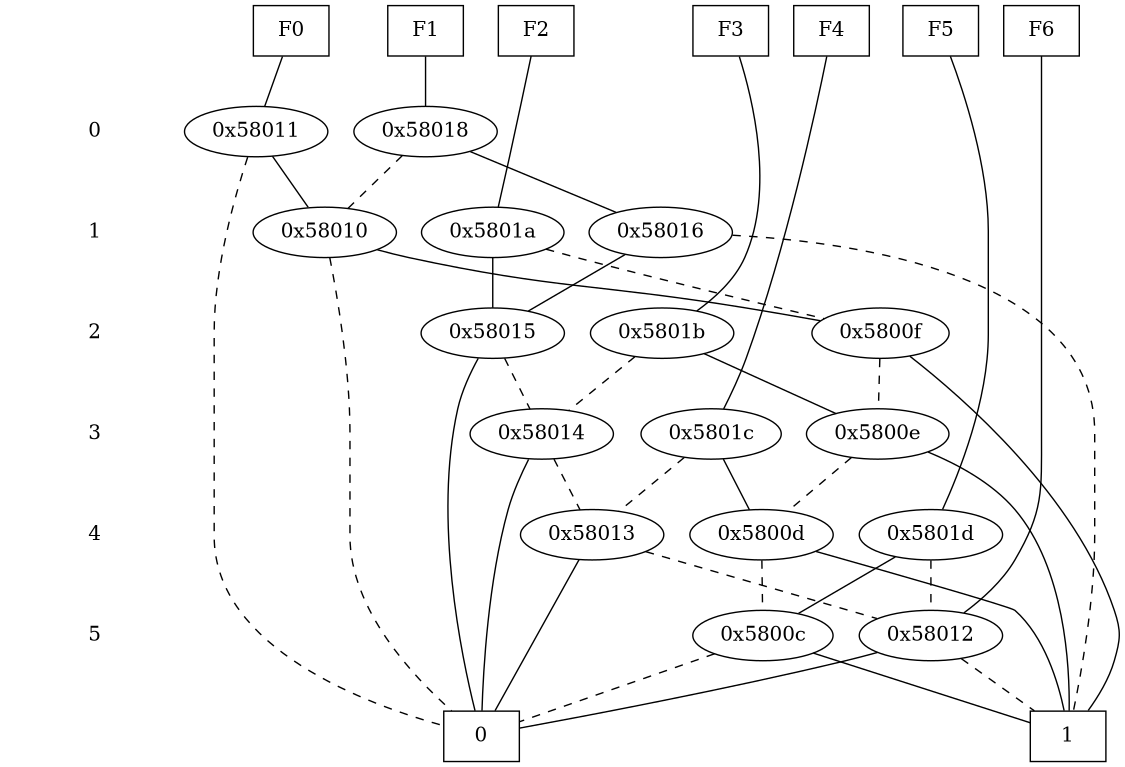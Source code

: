 digraph "DD" {
size = "7.5,10"
center = true;
edge [dir = none];
{ node [shape = plaintext];
  edge [style = invis];
  "CONST NODES" [style = invis];
" 0 " -> " 1 " -> " 2 " -> " 3 " -> " 4 " -> " 5 " -> "CONST NODES"; 
}
{ rank = same; node [shape = box]; edge [style = invis];
"F0" -> "F1" -> "F2" -> "F3" -> "F4" -> "F5" -> "F6"; }
{ rank = same; " 0 ";
"0x58018";
"0x58011";
}
{ rank = same; " 1 ";
"0x5801a";
"0x58016";
"0x58010";
}
{ rank = same; " 2 ";
"0x58015";
"0x5800f";
"0x5801b";
}
{ rank = same; " 3 ";
"0x58014";
"0x5801c";
"0x5800e";
}
{ rank = same; " 4 ";
"0x58013";
"0x5800d";
"0x5801d";
}
{ rank = same; " 5 ";
"0x5800c";
"0x58012";
}
{ rank = same; "CONST NODES";
{ node [shape = box]; "0x57ff1";
"0x57ff0";
}
}
"F0" -> "0x58011" [style = solid];
"F1" -> "0x58018" [style = solid];
"F2" -> "0x5801a" [style = solid];
"F3" -> "0x5801b" [style = solid];
"F4" -> "0x5801c" [style = solid];
"F5" -> "0x5801d" [style = solid];
"F6" -> "0x58012" [style = solid];
"0x58018" -> "0x58016";
"0x58018" -> "0x58010" [style = dashed];
"0x58011" -> "0x58010";
"0x58011" -> "0x57ff1" [style = dashed];
"0x5801a" -> "0x58015";
"0x5801a" -> "0x5800f" [style = dashed];
"0x58016" -> "0x58015";
"0x58016" -> "0x57ff0" [style = dashed];
"0x58010" -> "0x5800f";
"0x58010" -> "0x57ff1" [style = dashed];
"0x58015" -> "0x57ff1";
"0x58015" -> "0x58014" [style = dashed];
"0x5800f" -> "0x57ff0";
"0x5800f" -> "0x5800e" [style = dashed];
"0x5801b" -> "0x5800e";
"0x5801b" -> "0x58014" [style = dashed];
"0x58014" -> "0x57ff1";
"0x58014" -> "0x58013" [style = dashed];
"0x5801c" -> "0x5800d";
"0x5801c" -> "0x58013" [style = dashed];
"0x5800e" -> "0x57ff0";
"0x5800e" -> "0x5800d" [style = dashed];
"0x58013" -> "0x57ff1";
"0x58013" -> "0x58012" [style = dashed];
"0x5800d" -> "0x57ff0";
"0x5800d" -> "0x5800c" [style = dashed];
"0x5801d" -> "0x5800c";
"0x5801d" -> "0x58012" [style = dashed];
"0x5800c" -> "0x57ff0";
"0x5800c" -> "0x57ff1" [style = dashed];
"0x58012" -> "0x57ff1";
"0x58012" -> "0x57ff0" [style = dashed];
"0x57ff1" [label = "0"];
"0x57ff0" [label = "1"];
}
